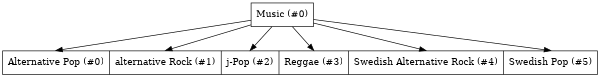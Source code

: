 digraph {
    size=4; 
    node [shape=record];
    splines=false;

    subgraph {
        a [label="<0> Alternative Pop (#0) |<1> alternative Rock (#1) |<2> j-Pop (#2) | <3> Reggae (#3) |<4> Swedish Alternative Rock (#4) |<5> Swedish Pop (#5)"];
    }

    "Music (#0)" -> a:0;
    "Music (#0)" -> a:1
    "Music (#0)" -> a:2
    "Music (#0)" -> a:3
    "Music (#0)" -> a:4
    "Music (#0)" -> a:5
}
